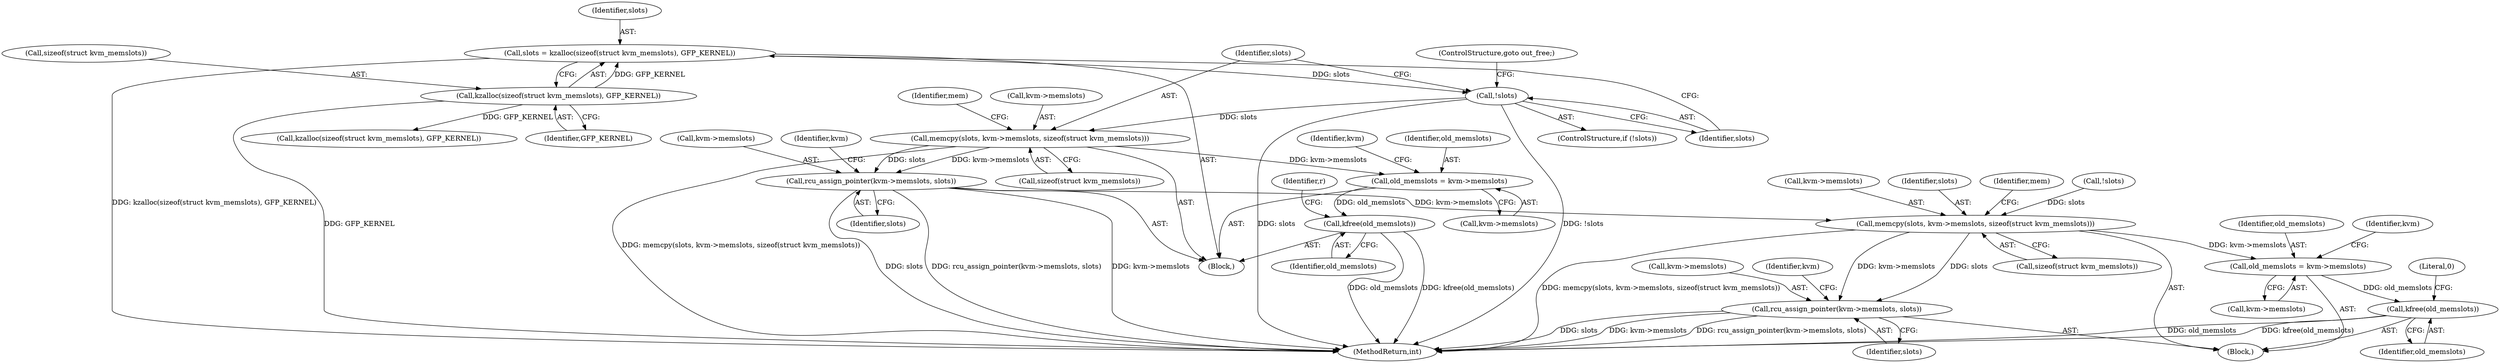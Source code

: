digraph "0_linux_fa3d315a4ce2c0891cdde262562e710d95fba19e@API" {
"1000469" [label="(Call,memcpy(slots, kvm->memslots, sizeof(struct kvm_memslots)))"];
"1000466" [label="(Call,!slots)"];
"1000459" [label="(Call,slots = kzalloc(sizeof(struct kvm_memslots), GFP_KERNEL))"];
"1000461" [label="(Call,kzalloc(sizeof(struct kvm_memslots), GFP_KERNEL))"];
"1000508" [label="(Call,old_memslots = kvm->memslots)"];
"1000525" [label="(Call,kfree(old_memslots))"];
"1000513" [label="(Call,rcu_assign_pointer(kvm->memslots, slots))"];
"1000550" [label="(Call,memcpy(slots, kvm->memslots, sizeof(struct kvm_memslots)))"];
"1000604" [label="(Call,old_memslots = kvm->memslots)"];
"1000624" [label="(Call,kfree(old_memslots))"];
"1000609" [label="(Call,rcu_assign_pointer(kvm->memslots, slots))"];
"1000479" [label="(Identifier,mem)"];
"1000459" [label="(Call,slots = kzalloc(sizeof(struct kvm_memslots), GFP_KERNEL))"];
"1000464" [label="(Identifier,GFP_KERNEL)"];
"1000624" [label="(Call,kfree(old_memslots))"];
"1000467" [label="(Identifier,slots)"];
"1000609" [label="(Call,rcu_assign_pointer(kvm->memslots, slots))"];
"1000550" [label="(Call,memcpy(slots, kvm->memslots, sizeof(struct kvm_memslots)))"];
"1000528" [label="(Identifier,r)"];
"1000552" [label="(Call,kvm->memslots)"];
"1000617" [label="(Identifier,kvm)"];
"1000466" [label="(Call,!slots)"];
"1000465" [label="(ControlStructure,if (!slots))"];
"1000515" [label="(Identifier,kvm)"];
"1000526" [label="(Identifier,old_memslots)"];
"1000605" [label="(Identifier,old_memslots)"];
"1000508" [label="(Call,old_memslots = kvm->memslots)"];
"1000542" [label="(Call,kzalloc(sizeof(struct kvm_memslots), GFP_KERNEL))"];
"1000610" [label="(Call,kvm->memslots)"];
"1000604" [label="(Call,old_memslots = kvm->memslots)"];
"1000461" [label="(Call,kzalloc(sizeof(struct kvm_memslots), GFP_KERNEL))"];
"1000551" [label="(Identifier,slots)"];
"1000509" [label="(Identifier,old_memslots)"];
"1000521" [label="(Identifier,kvm)"];
"1000625" [label="(Identifier,old_memslots)"];
"1000627" [label="(Literal,0)"];
"1000471" [label="(Call,kvm->memslots)"];
"1000510" [label="(Call,kvm->memslots)"];
"1000517" [label="(Identifier,slots)"];
"1000454" [label="(Block,)"];
"1000560" [label="(Identifier,mem)"];
"1000514" [label="(Call,kvm->memslots)"];
"1000555" [label="(Call,sizeof(struct kvm_memslots))"];
"1000462" [label="(Call,sizeof(struct kvm_memslots))"];
"1000470" [label="(Identifier,slots)"];
"1000116" [label="(Block,)"];
"1000525" [label="(Call,kfree(old_memslots))"];
"1000606" [label="(Call,kvm->memslots)"];
"1000460" [label="(Identifier,slots)"];
"1000632" [label="(MethodReturn,int)"];
"1000613" [label="(Identifier,slots)"];
"1000474" [label="(Call,sizeof(struct kvm_memslots))"];
"1000547" [label="(Call,!slots)"];
"1000468" [label="(ControlStructure,goto out_free;)"];
"1000469" [label="(Call,memcpy(slots, kvm->memslots, sizeof(struct kvm_memslots)))"];
"1000611" [label="(Identifier,kvm)"];
"1000513" [label="(Call,rcu_assign_pointer(kvm->memslots, slots))"];
"1000469" -> "1000454"  [label="AST: "];
"1000469" -> "1000474"  [label="CFG: "];
"1000470" -> "1000469"  [label="AST: "];
"1000471" -> "1000469"  [label="AST: "];
"1000474" -> "1000469"  [label="AST: "];
"1000479" -> "1000469"  [label="CFG: "];
"1000469" -> "1000632"  [label="DDG: memcpy(slots, kvm->memslots, sizeof(struct kvm_memslots))"];
"1000466" -> "1000469"  [label="DDG: slots"];
"1000469" -> "1000508"  [label="DDG: kvm->memslots"];
"1000469" -> "1000513"  [label="DDG: kvm->memslots"];
"1000469" -> "1000513"  [label="DDG: slots"];
"1000466" -> "1000465"  [label="AST: "];
"1000466" -> "1000467"  [label="CFG: "];
"1000467" -> "1000466"  [label="AST: "];
"1000468" -> "1000466"  [label="CFG: "];
"1000470" -> "1000466"  [label="CFG: "];
"1000466" -> "1000632"  [label="DDG: slots"];
"1000466" -> "1000632"  [label="DDG: !slots"];
"1000459" -> "1000466"  [label="DDG: slots"];
"1000459" -> "1000454"  [label="AST: "];
"1000459" -> "1000461"  [label="CFG: "];
"1000460" -> "1000459"  [label="AST: "];
"1000461" -> "1000459"  [label="AST: "];
"1000467" -> "1000459"  [label="CFG: "];
"1000459" -> "1000632"  [label="DDG: kzalloc(sizeof(struct kvm_memslots), GFP_KERNEL)"];
"1000461" -> "1000459"  [label="DDG: GFP_KERNEL"];
"1000461" -> "1000464"  [label="CFG: "];
"1000462" -> "1000461"  [label="AST: "];
"1000464" -> "1000461"  [label="AST: "];
"1000461" -> "1000632"  [label="DDG: GFP_KERNEL"];
"1000461" -> "1000542"  [label="DDG: GFP_KERNEL"];
"1000508" -> "1000454"  [label="AST: "];
"1000508" -> "1000510"  [label="CFG: "];
"1000509" -> "1000508"  [label="AST: "];
"1000510" -> "1000508"  [label="AST: "];
"1000515" -> "1000508"  [label="CFG: "];
"1000508" -> "1000525"  [label="DDG: old_memslots"];
"1000525" -> "1000454"  [label="AST: "];
"1000525" -> "1000526"  [label="CFG: "];
"1000526" -> "1000525"  [label="AST: "];
"1000528" -> "1000525"  [label="CFG: "];
"1000525" -> "1000632"  [label="DDG: kfree(old_memslots)"];
"1000525" -> "1000632"  [label="DDG: old_memslots"];
"1000513" -> "1000454"  [label="AST: "];
"1000513" -> "1000517"  [label="CFG: "];
"1000514" -> "1000513"  [label="AST: "];
"1000517" -> "1000513"  [label="AST: "];
"1000521" -> "1000513"  [label="CFG: "];
"1000513" -> "1000632"  [label="DDG: rcu_assign_pointer(kvm->memslots, slots)"];
"1000513" -> "1000632"  [label="DDG: kvm->memslots"];
"1000513" -> "1000632"  [label="DDG: slots"];
"1000513" -> "1000550"  [label="DDG: kvm->memslots"];
"1000550" -> "1000116"  [label="AST: "];
"1000550" -> "1000555"  [label="CFG: "];
"1000551" -> "1000550"  [label="AST: "];
"1000552" -> "1000550"  [label="AST: "];
"1000555" -> "1000550"  [label="AST: "];
"1000560" -> "1000550"  [label="CFG: "];
"1000550" -> "1000632"  [label="DDG: memcpy(slots, kvm->memslots, sizeof(struct kvm_memslots))"];
"1000547" -> "1000550"  [label="DDG: slots"];
"1000550" -> "1000604"  [label="DDG: kvm->memslots"];
"1000550" -> "1000609"  [label="DDG: kvm->memslots"];
"1000550" -> "1000609"  [label="DDG: slots"];
"1000604" -> "1000116"  [label="AST: "];
"1000604" -> "1000606"  [label="CFG: "];
"1000605" -> "1000604"  [label="AST: "];
"1000606" -> "1000604"  [label="AST: "];
"1000611" -> "1000604"  [label="CFG: "];
"1000604" -> "1000624"  [label="DDG: old_memslots"];
"1000624" -> "1000116"  [label="AST: "];
"1000624" -> "1000625"  [label="CFG: "];
"1000625" -> "1000624"  [label="AST: "];
"1000627" -> "1000624"  [label="CFG: "];
"1000624" -> "1000632"  [label="DDG: kfree(old_memslots)"];
"1000624" -> "1000632"  [label="DDG: old_memslots"];
"1000609" -> "1000116"  [label="AST: "];
"1000609" -> "1000613"  [label="CFG: "];
"1000610" -> "1000609"  [label="AST: "];
"1000613" -> "1000609"  [label="AST: "];
"1000617" -> "1000609"  [label="CFG: "];
"1000609" -> "1000632"  [label="DDG: slots"];
"1000609" -> "1000632"  [label="DDG: kvm->memslots"];
"1000609" -> "1000632"  [label="DDG: rcu_assign_pointer(kvm->memslots, slots)"];
}
